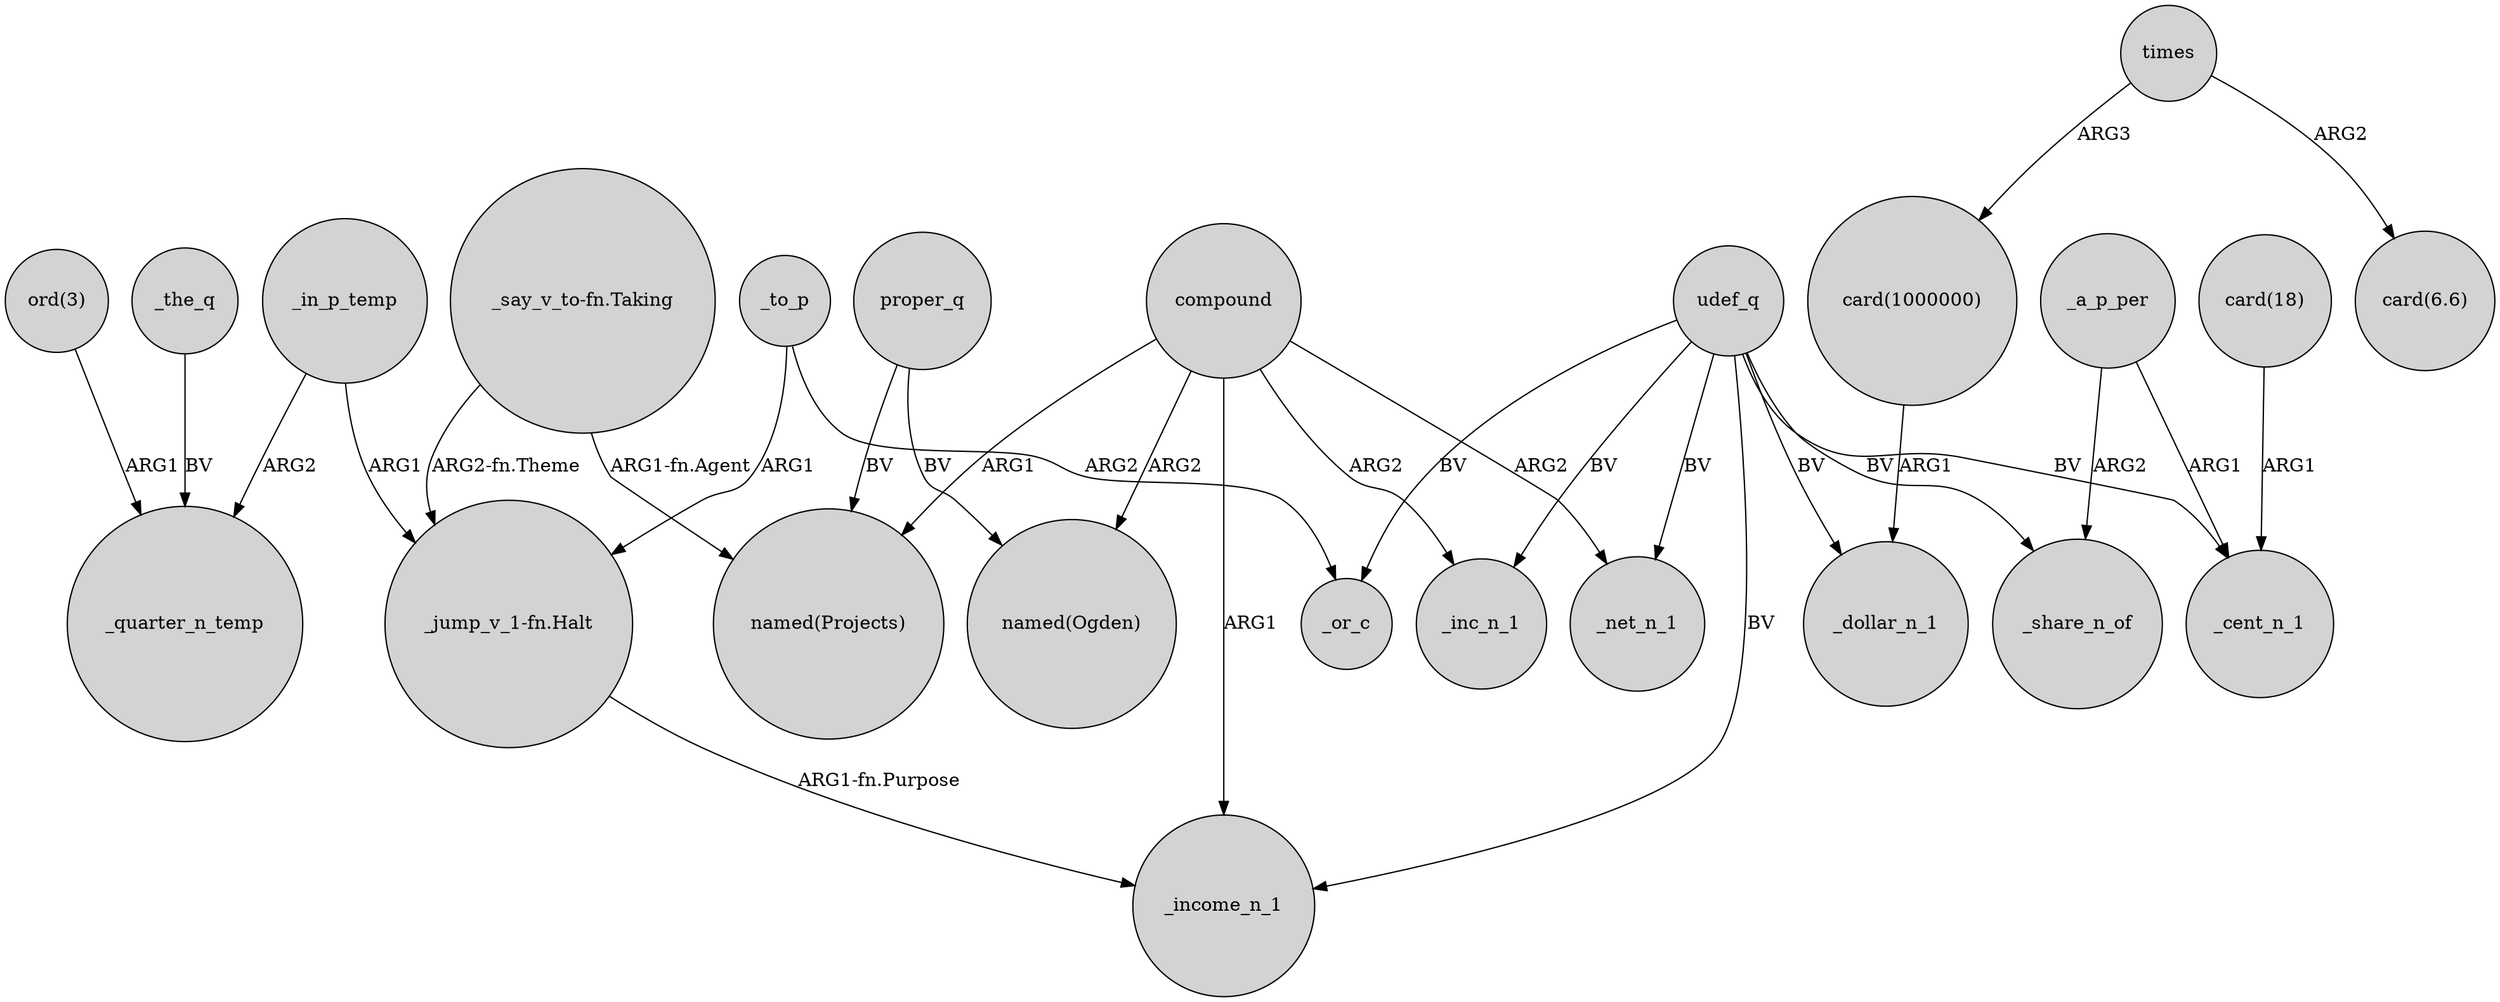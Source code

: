digraph {
	node [shape=circle style=filled]
	_to_p -> _or_c [label=ARG2]
	_in_p_temp -> _quarter_n_temp [label=ARG2]
	compound -> _net_n_1 [label=ARG2]
	times -> "card(6.6)" [label=ARG2]
	"ord(3)" -> _quarter_n_temp [label=ARG1]
	_a_p_per -> _cent_n_1 [label=ARG1]
	udef_q -> _income_n_1 [label=BV]
	proper_q -> "named(Ogden)" [label=BV]
	_the_q -> _quarter_n_temp [label=BV]
	times -> "card(1000000)" [label=ARG3]
	proper_q -> "named(Projects)" [label=BV]
	udef_q -> _cent_n_1 [label=BV]
	compound -> "named(Projects)" [label=ARG1]
	udef_q -> _or_c [label=BV]
	udef_q -> _inc_n_1 [label=BV]
	"_jump_v_1-fn.Halt" -> _income_n_1 [label="ARG1-fn.Purpose"]
	compound -> _inc_n_1 [label=ARG2]
	compound -> _income_n_1 [label=ARG1]
	"_say_v_to-fn.Taking" -> "_jump_v_1-fn.Halt" [label="ARG2-fn.Theme"]
	_a_p_per -> _share_n_of [label=ARG2]
	udef_q -> _share_n_of [label=BV]
	udef_q -> _net_n_1 [label=BV]
	"_say_v_to-fn.Taking" -> "named(Projects)" [label="ARG1-fn.Agent"]
	udef_q -> _dollar_n_1 [label=BV]
	"card(1000000)" -> _dollar_n_1 [label=ARG1]
	_in_p_temp -> "_jump_v_1-fn.Halt" [label=ARG1]
	"card(18)" -> _cent_n_1 [label=ARG1]
	compound -> "named(Ogden)" [label=ARG2]
	_to_p -> "_jump_v_1-fn.Halt" [label=ARG1]
}
